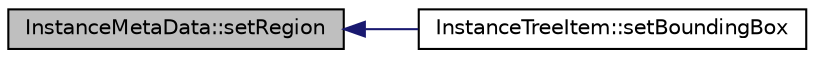 digraph "InstanceMetaData::setRegion"
{
  edge [fontname="Helvetica",fontsize="10",labelfontname="Helvetica",labelfontsize="10"];
  node [fontname="Helvetica",fontsize="10",shape=record];
  rankdir="LR";
  Node22 [label="InstanceMetaData::setRegion",height=0.2,width=0.4,color="black", fillcolor="grey75", style="filled", fontcolor="black"];
  Node22 -> Node23 [dir="back",color="midnightblue",fontsize="10",style="solid",fontname="Helvetica"];
  Node23 [label="InstanceTreeItem::setBoundingBox",height=0.2,width=0.4,color="black", fillcolor="white", style="filled",URL="$class_instance_tree_item.html#a895af855fa081f620441176c3d715dd9"];
}
